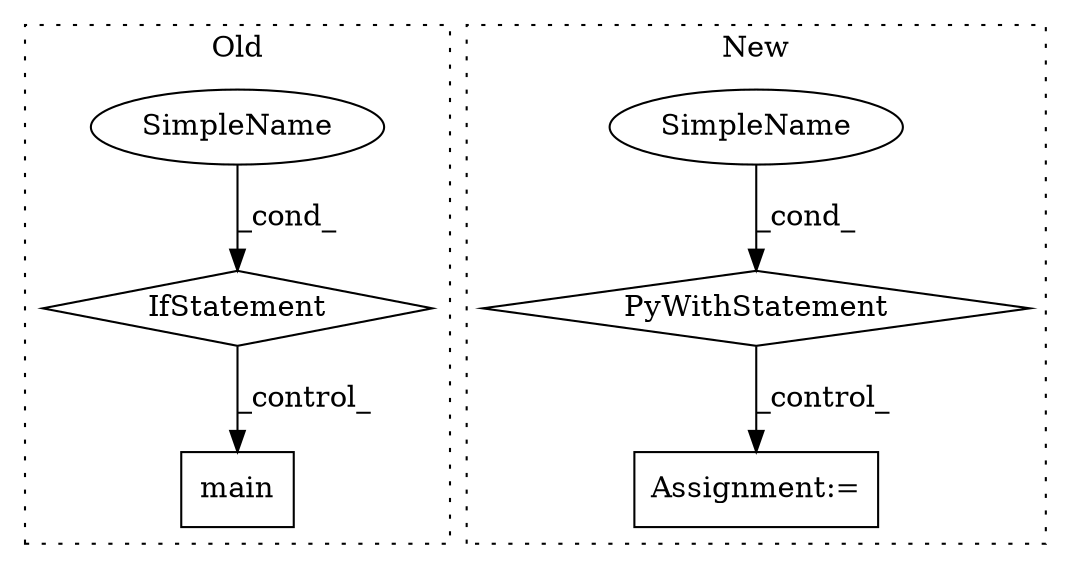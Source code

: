 digraph G {
subgraph cluster0 {
1 [label="main" a="32" s="37679" l="6" shape="box"];
5 [label="IfStatement" a="25" s="37548,37574" l="4,2" shape="diamond"];
6 [label="SimpleName" a="42" s="" l="" shape="ellipse"];
label = "Old";
style="dotted";
}
subgraph cluster1 {
2 [label="PyWithStatement" a="104" s="37758,37798" l="10,2" shape="diamond"];
3 [label="SimpleName" a="42" s="" l="" shape="ellipse"];
4 [label="Assignment:=" a="7" s="37815" l="3" shape="box"];
label = "New";
style="dotted";
}
2 -> 4 [label="_control_"];
3 -> 2 [label="_cond_"];
5 -> 1 [label="_control_"];
6 -> 5 [label="_cond_"];
}